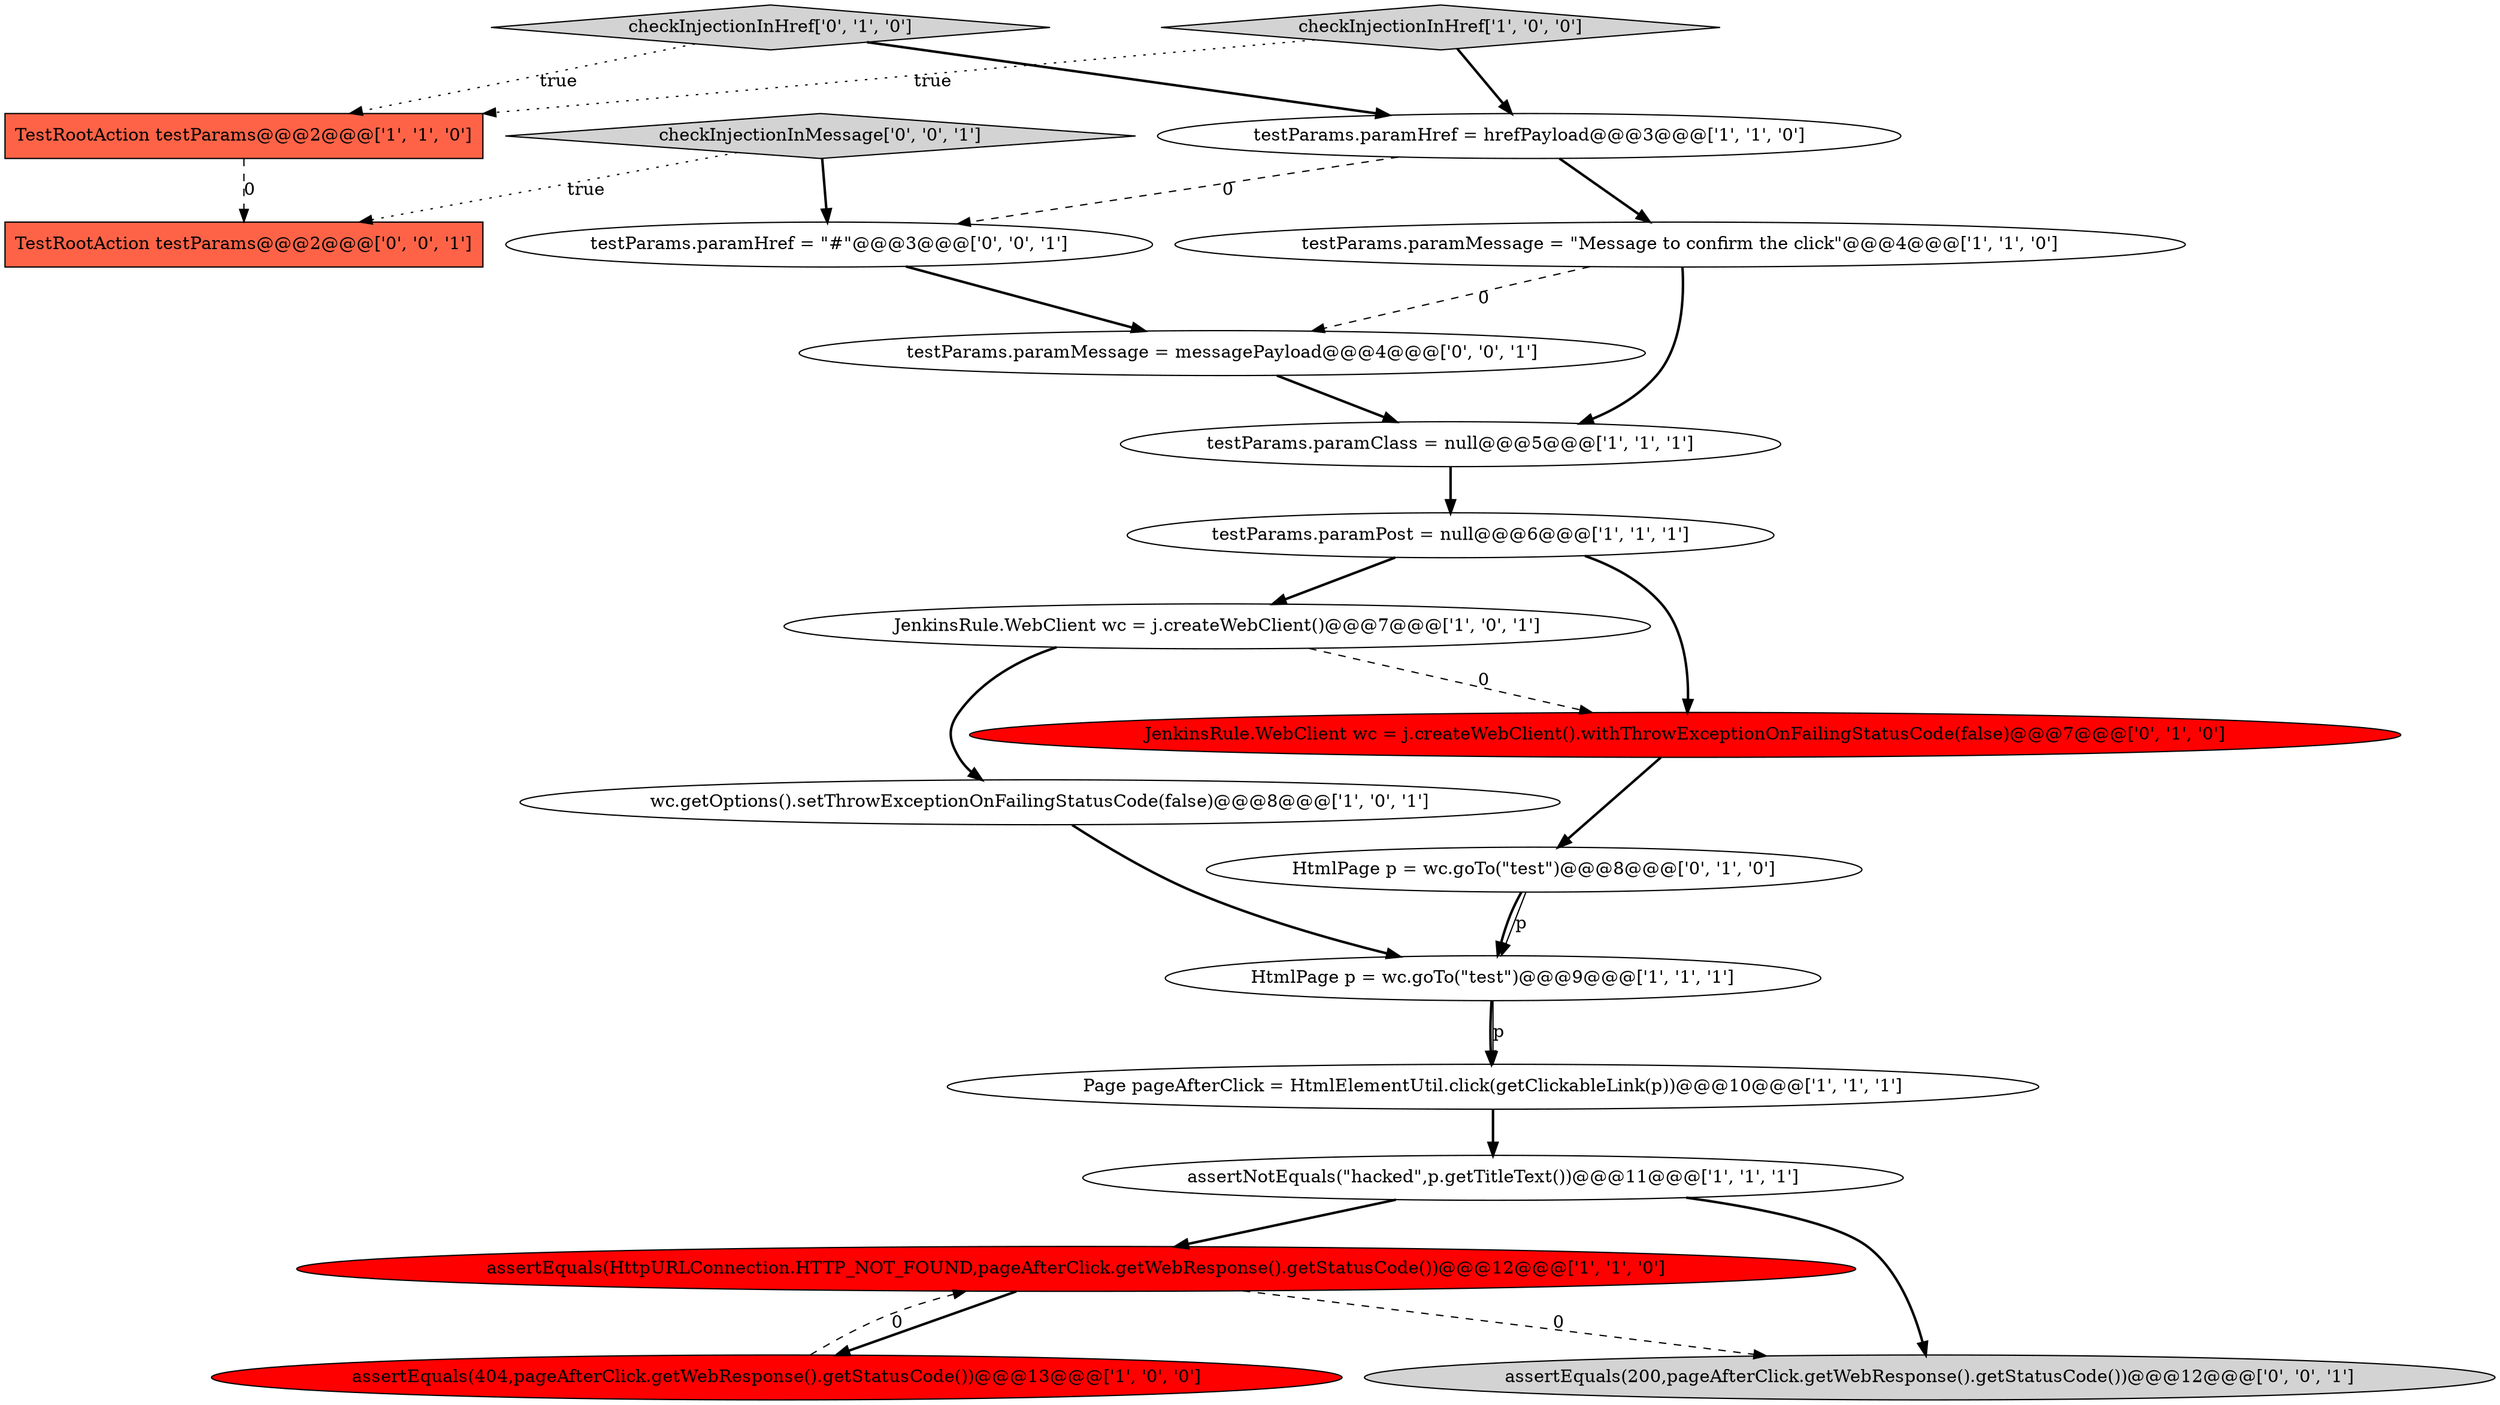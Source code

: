 digraph {
9 [style = filled, label = "testParams.paramHref = hrefPayload@@@3@@@['1', '1', '0']", fillcolor = white, shape = ellipse image = "AAA0AAABBB1BBB"];
2 [style = filled, label = "HtmlPage p = wc.goTo(\"test\")@@@9@@@['1', '1', '1']", fillcolor = white, shape = ellipse image = "AAA0AAABBB1BBB"];
1 [style = filled, label = "testParams.paramClass = null@@@5@@@['1', '1', '1']", fillcolor = white, shape = ellipse image = "AAA0AAABBB1BBB"];
7 [style = filled, label = "wc.getOptions().setThrowExceptionOnFailingStatusCode(false)@@@8@@@['1', '0', '1']", fillcolor = white, shape = ellipse image = "AAA0AAABBB1BBB"];
12 [style = filled, label = "testParams.paramMessage = \"Message to confirm the click\"@@@4@@@['1', '1', '0']", fillcolor = white, shape = ellipse image = "AAA0AAABBB1BBB"];
16 [style = filled, label = "testParams.paramMessage = messagePayload@@@4@@@['0', '0', '1']", fillcolor = white, shape = ellipse image = "AAA0AAABBB3BBB"];
3 [style = filled, label = "assertEquals(404,pageAfterClick.getWebResponse().getStatusCode())@@@13@@@['1', '0', '0']", fillcolor = red, shape = ellipse image = "AAA1AAABBB1BBB"];
10 [style = filled, label = "Page pageAfterClick = HtmlElementUtil.click(getClickableLink(p))@@@10@@@['1', '1', '1']", fillcolor = white, shape = ellipse image = "AAA0AAABBB1BBB"];
19 [style = filled, label = "TestRootAction testParams@@@2@@@['0', '0', '1']", fillcolor = tomato, shape = box image = "AAA0AAABBB3BBB"];
13 [style = filled, label = "JenkinsRule.WebClient wc = j.createWebClient().withThrowExceptionOnFailingStatusCode(false)@@@7@@@['0', '1', '0']", fillcolor = red, shape = ellipse image = "AAA1AAABBB2BBB"];
15 [style = filled, label = "checkInjectionInHref['0', '1', '0']", fillcolor = lightgray, shape = diamond image = "AAA0AAABBB2BBB"];
20 [style = filled, label = "testParams.paramHref = \"#\"@@@3@@@['0', '0', '1']", fillcolor = white, shape = ellipse image = "AAA0AAABBB3BBB"];
17 [style = filled, label = "checkInjectionInMessage['0', '0', '1']", fillcolor = lightgray, shape = diamond image = "AAA0AAABBB3BBB"];
5 [style = filled, label = "assertEquals(HttpURLConnection.HTTP_NOT_FOUND,pageAfterClick.getWebResponse().getStatusCode())@@@12@@@['1', '1', '0']", fillcolor = red, shape = ellipse image = "AAA1AAABBB1BBB"];
18 [style = filled, label = "assertEquals(200,pageAfterClick.getWebResponse().getStatusCode())@@@12@@@['0', '0', '1']", fillcolor = lightgray, shape = ellipse image = "AAA0AAABBB3BBB"];
8 [style = filled, label = "TestRootAction testParams@@@2@@@['1', '1', '0']", fillcolor = tomato, shape = box image = "AAA0AAABBB1BBB"];
11 [style = filled, label = "checkInjectionInHref['1', '0', '0']", fillcolor = lightgray, shape = diamond image = "AAA0AAABBB1BBB"];
6 [style = filled, label = "JenkinsRule.WebClient wc = j.createWebClient()@@@7@@@['1', '0', '1']", fillcolor = white, shape = ellipse image = "AAA0AAABBB1BBB"];
14 [style = filled, label = "HtmlPage p = wc.goTo(\"test\")@@@8@@@['0', '1', '0']", fillcolor = white, shape = ellipse image = "AAA0AAABBB2BBB"];
0 [style = filled, label = "testParams.paramPost = null@@@6@@@['1', '1', '1']", fillcolor = white, shape = ellipse image = "AAA0AAABBB1BBB"];
4 [style = filled, label = "assertNotEquals(\"hacked\",p.getTitleText())@@@11@@@['1', '1', '1']", fillcolor = white, shape = ellipse image = "AAA0AAABBB1BBB"];
5->3 [style = bold, label=""];
3->5 [style = dashed, label="0"];
8->19 [style = dashed, label="0"];
9->20 [style = dashed, label="0"];
0->13 [style = bold, label=""];
12->16 [style = dashed, label="0"];
0->6 [style = bold, label=""];
4->18 [style = bold, label=""];
1->0 [style = bold, label=""];
5->18 [style = dashed, label="0"];
2->10 [style = bold, label=""];
12->1 [style = bold, label=""];
11->9 [style = bold, label=""];
14->2 [style = solid, label="p"];
20->16 [style = bold, label=""];
2->10 [style = solid, label="p"];
15->8 [style = dotted, label="true"];
6->13 [style = dashed, label="0"];
16->1 [style = bold, label=""];
15->9 [style = bold, label=""];
7->2 [style = bold, label=""];
17->19 [style = dotted, label="true"];
10->4 [style = bold, label=""];
11->8 [style = dotted, label="true"];
14->2 [style = bold, label=""];
9->12 [style = bold, label=""];
6->7 [style = bold, label=""];
4->5 [style = bold, label=""];
13->14 [style = bold, label=""];
17->20 [style = bold, label=""];
}
